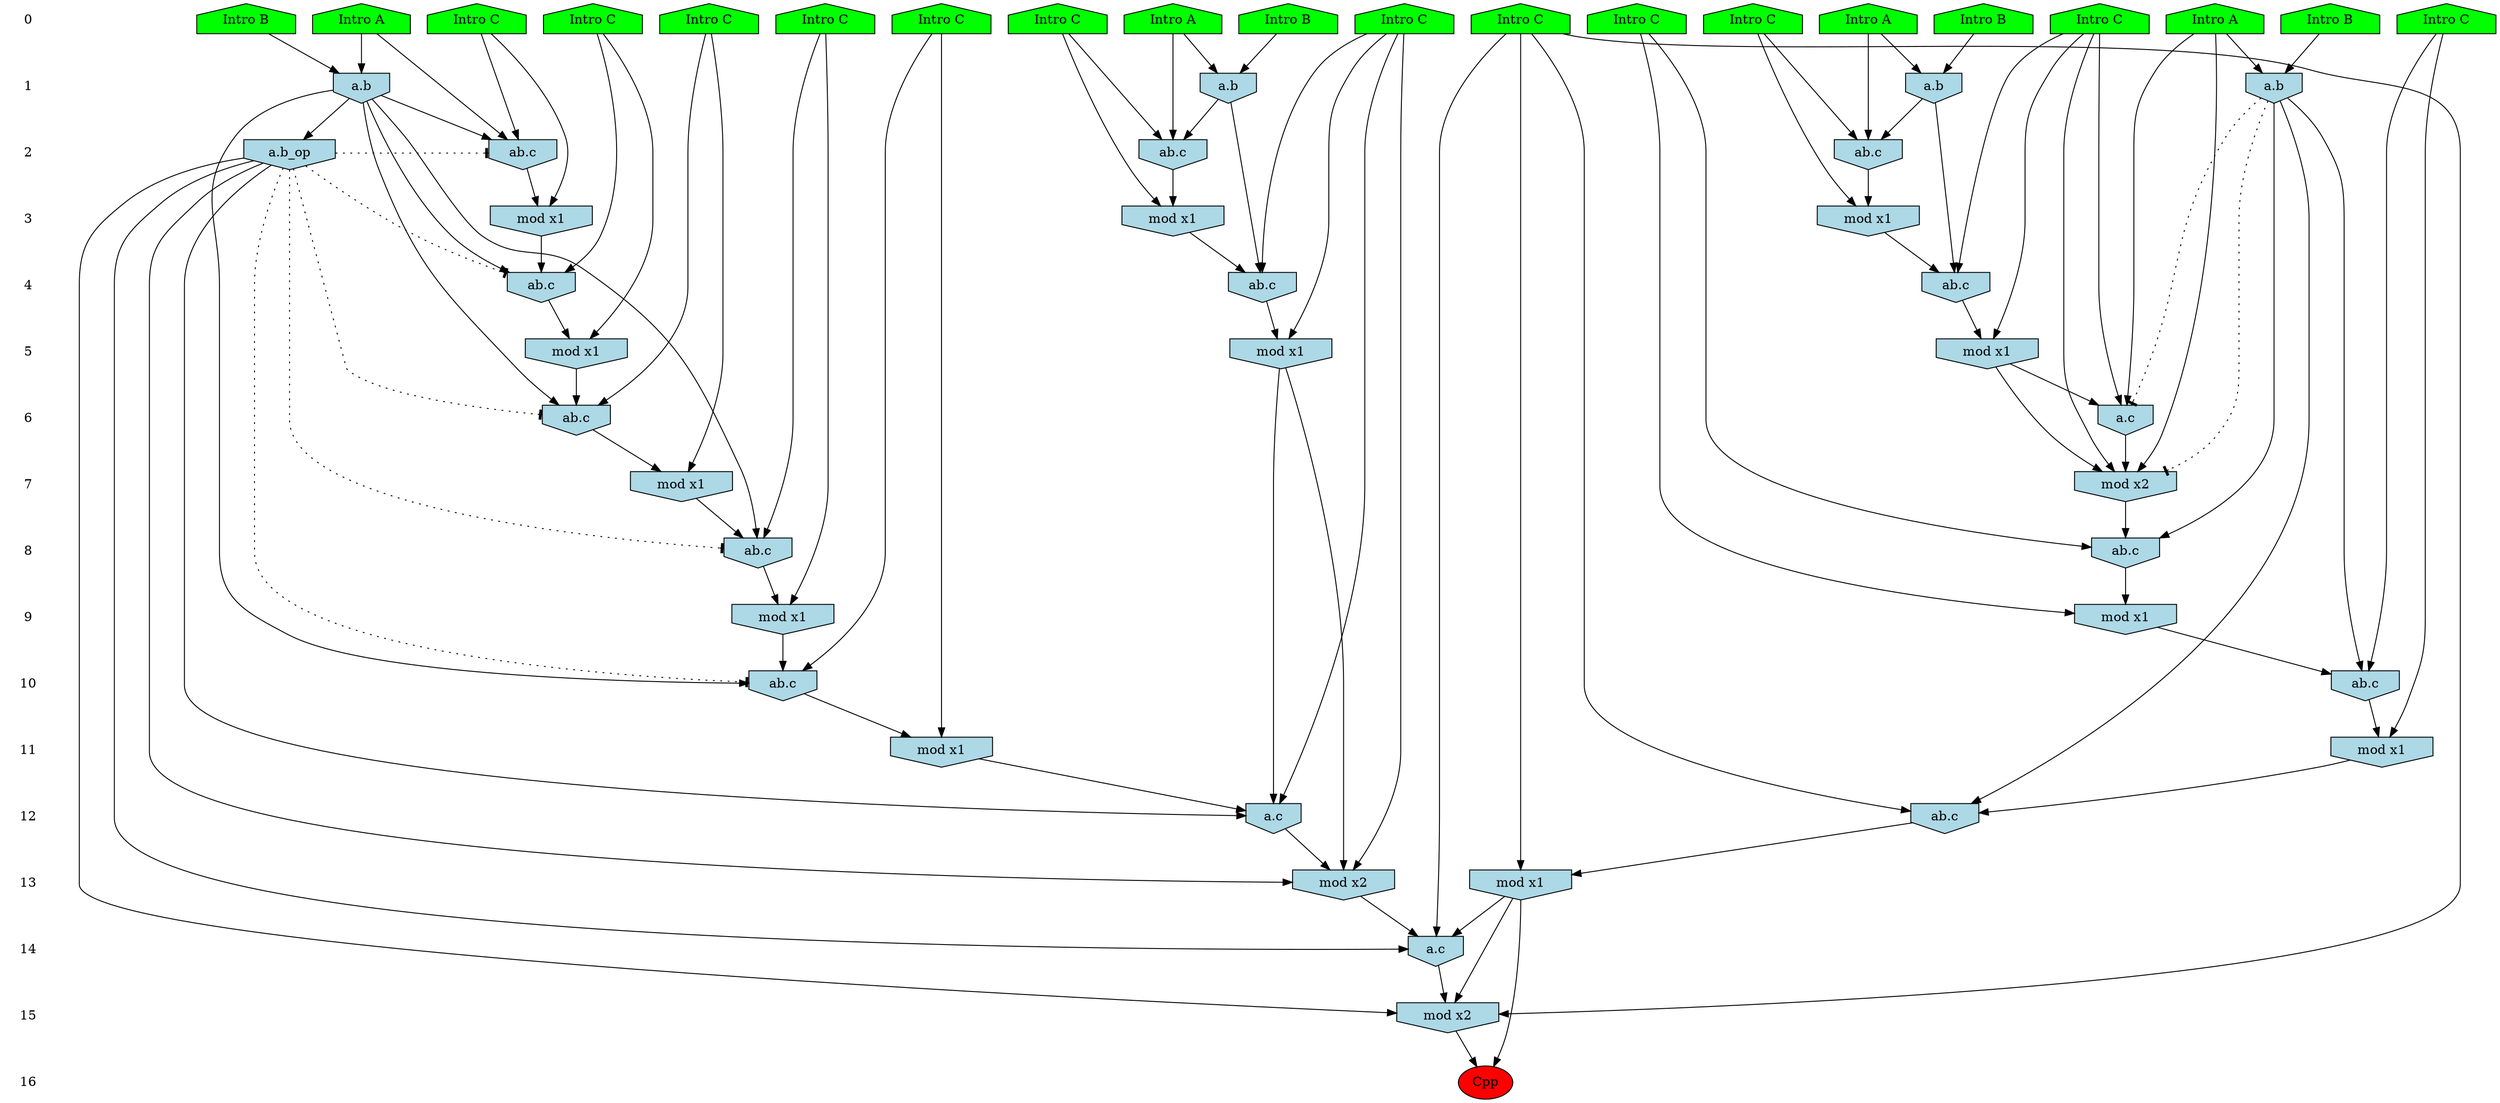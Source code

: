 /* Compression of 1 causal flows obtained in average at 1.761660E+01 t.u */
/* Compressed causal flows were: [3115] */
digraph G{
 ranksep=.5 ; 
{ rank = same ; "0" [shape=plaintext] ; node_1 [label ="Intro A", shape=house, style=filled, fillcolor=green] ;
node_2 [label ="Intro B", shape=house, style=filled, fillcolor=green] ;
node_3 [label ="Intro B", shape=house, style=filled, fillcolor=green] ;
node_4 [label ="Intro B", shape=house, style=filled, fillcolor=green] ;
node_5 [label ="Intro A", shape=house, style=filled, fillcolor=green] ;
node_6 [label ="Intro A", shape=house, style=filled, fillcolor=green] ;
node_7 [label ="Intro A", shape=house, style=filled, fillcolor=green] ;
node_8 [label ="Intro B", shape=house, style=filled, fillcolor=green] ;
node_9 [label ="Intro C", shape=house, style=filled, fillcolor=green] ;
node_10 [label ="Intro C", shape=house, style=filled, fillcolor=green] ;
node_11 [label ="Intro C", shape=house, style=filled, fillcolor=green] ;
node_12 [label ="Intro C", shape=house, style=filled, fillcolor=green] ;
node_13 [label ="Intro C", shape=house, style=filled, fillcolor=green] ;
node_14 [label ="Intro C", shape=house, style=filled, fillcolor=green] ;
node_15 [label ="Intro C", shape=house, style=filled, fillcolor=green] ;
node_16 [label ="Intro C", shape=house, style=filled, fillcolor=green] ;
node_17 [label ="Intro C", shape=house, style=filled, fillcolor=green] ;
node_18 [label ="Intro C", shape=house, style=filled, fillcolor=green] ;
node_19 [label ="Intro C", shape=house, style=filled, fillcolor=green] ;
node_20 [label ="Intro C", shape=house, style=filled, fillcolor=green] ;
}
{ rank = same ; "1" [shape=plaintext] ; node_21 [label="a.b", shape=invhouse, style=filled, fillcolor = lightblue] ;
node_24 [label="a.b", shape=invhouse, style=filled, fillcolor = lightblue] ;
node_25 [label="a.b", shape=invhouse, style=filled, fillcolor = lightblue] ;
node_41 [label="a.b", shape=invhouse, style=filled, fillcolor = lightblue] ;
}
{ rank = same ; "2" [shape=plaintext] ; node_22 [label="ab.c", shape=invhouse, style=filled, fillcolor = lightblue] ;
node_27 [label="ab.c", shape=invhouse, style=filled, fillcolor = lightblue] ;
node_30 [label="ab.c", shape=invhouse, style=filled, fillcolor = lightblue] ;
node_46 [label="a.b_op", shape=invhouse, style=filled, fillcolor = lightblue] ;
}
{ rank = same ; "3" [shape=plaintext] ; node_23 [label="mod x1", shape=invhouse, style=filled, fillcolor = lightblue] ;
node_32 [label="mod x1", shape=invhouse, style=filled, fillcolor = lightblue] ;
node_33 [label="mod x1", shape=invhouse, style=filled, fillcolor = lightblue] ;
}
{ rank = same ; "4" [shape=plaintext] ; node_26 [label="ab.c", shape=invhouse, style=filled, fillcolor = lightblue] ;
node_34 [label="ab.c", shape=invhouse, style=filled, fillcolor = lightblue] ;
node_36 [label="ab.c", shape=invhouse, style=filled, fillcolor = lightblue] ;
}
{ rank = same ; "5" [shape=plaintext] ; node_28 [label="mod x1", shape=invhouse, style=filled, fillcolor = lightblue] ;
node_35 [label="mod x1", shape=invhouse, style=filled, fillcolor = lightblue] ;
node_37 [label="mod x1", shape=invhouse, style=filled, fillcolor = lightblue] ;
}
{ rank = same ; "6" [shape=plaintext] ; node_29 [label="a.c", shape=invhouse, style=filled, fillcolor = lightblue] ;
node_38 [label="ab.c", shape=invhouse, style=filled, fillcolor = lightblue] ;
}
{ rank = same ; "7" [shape=plaintext] ; node_31 [label="mod x2", shape=invhouse, style=filled, fillcolor = lightblue] ;
node_39 [label="mod x1", shape=invhouse, style=filled, fillcolor = lightblue] ;
}
{ rank = same ; "8" [shape=plaintext] ; node_40 [label="ab.c", shape=invhouse, style=filled, fillcolor = lightblue] ;
node_43 [label="ab.c", shape=invhouse, style=filled, fillcolor = lightblue] ;
}
{ rank = same ; "9" [shape=plaintext] ; node_42 [label="mod x1", shape=invhouse, style=filled, fillcolor = lightblue] ;
node_47 [label="mod x1", shape=invhouse, style=filled, fillcolor = lightblue] ;
}
{ rank = same ; "10" [shape=plaintext] ; node_44 [label="ab.c", shape=invhouse, style=filled, fillcolor = lightblue] ;
node_48 [label="ab.c", shape=invhouse, style=filled, fillcolor = lightblue] ;
}
{ rank = same ; "11" [shape=plaintext] ; node_45 [label="mod x1", shape=invhouse, style=filled, fillcolor = lightblue] ;
node_49 [label="mod x1", shape=invhouse, style=filled, fillcolor = lightblue] ;
}
{ rank = same ; "12" [shape=plaintext] ; node_50 [label="a.c", shape=invhouse, style=filled, fillcolor = lightblue] ;
node_52 [label="ab.c", shape=invhouse, style=filled, fillcolor = lightblue] ;
}
{ rank = same ; "13" [shape=plaintext] ; node_51 [label="mod x2", shape=invhouse, style=filled, fillcolor = lightblue] ;
node_53 [label="mod x1", shape=invhouse, style=filled, fillcolor = lightblue] ;
}
{ rank = same ; "14" [shape=plaintext] ; node_54 [label="a.c", shape=invhouse, style=filled, fillcolor = lightblue] ;
}
{ rank = same ; "15" [shape=plaintext] ; node_55 [label="mod x2", shape=invhouse, style=filled, fillcolor = lightblue] ;
}
{ rank = same ; "16" [shape=plaintext] ; node_56 [label ="Cpp", style=filled, fillcolor=red] ;
}
"0" -> "1" [style="invis"]; 
"1" -> "2" [style="invis"]; 
"2" -> "3" [style="invis"]; 
"3" -> "4" [style="invis"]; 
"4" -> "5" [style="invis"]; 
"5" -> "6" [style="invis"]; 
"6" -> "7" [style="invis"]; 
"7" -> "8" [style="invis"]; 
"8" -> "9" [style="invis"]; 
"9" -> "10" [style="invis"]; 
"10" -> "11" [style="invis"]; 
"11" -> "12" [style="invis"]; 
"12" -> "13" [style="invis"]; 
"13" -> "14" [style="invis"]; 
"14" -> "15" [style="invis"]; 
"15" -> "16" [style="invis"]; 
node_2 -> node_21
node_7 -> node_21
node_7 -> node_22
node_16 -> node_22
node_21 -> node_22
node_16 -> node_23
node_22 -> node_23
node_1 -> node_24
node_4 -> node_24
node_3 -> node_25
node_5 -> node_25
node_9 -> node_26
node_21 -> node_26
node_23 -> node_26
node_1 -> node_27
node_20 -> node_27
node_24 -> node_27
node_9 -> node_28
node_26 -> node_28
node_6 -> node_29
node_9 -> node_29
node_28 -> node_29
node_5 -> node_30
node_12 -> node_30
node_25 -> node_30
node_6 -> node_31
node_9 -> node_31
node_28 -> node_31
node_29 -> node_31
node_20 -> node_32
node_27 -> node_32
node_12 -> node_33
node_30 -> node_33
node_18 -> node_34
node_25 -> node_34
node_33 -> node_34
node_18 -> node_35
node_34 -> node_35
node_11 -> node_36
node_24 -> node_36
node_32 -> node_36
node_11 -> node_37
node_36 -> node_37
node_13 -> node_38
node_24 -> node_38
node_37 -> node_38
node_13 -> node_39
node_38 -> node_39
node_10 -> node_40
node_24 -> node_40
node_39 -> node_40
node_6 -> node_41
node_8 -> node_41
node_10 -> node_42
node_40 -> node_42
node_17 -> node_43
node_31 -> node_43
node_41 -> node_43
node_15 -> node_44
node_24 -> node_44
node_42 -> node_44
node_15 -> node_45
node_44 -> node_45
node_24 -> node_46
node_17 -> node_47
node_43 -> node_47
node_19 -> node_48
node_41 -> node_48
node_47 -> node_48
node_19 -> node_49
node_48 -> node_49
node_18 -> node_50
node_35 -> node_50
node_45 -> node_50
node_46 -> node_50
node_18 -> node_51
node_35 -> node_51
node_46 -> node_51
node_50 -> node_51
node_14 -> node_52
node_41 -> node_52
node_49 -> node_52
node_14 -> node_53
node_52 -> node_53
node_14 -> node_54
node_46 -> node_54
node_51 -> node_54
node_53 -> node_54
node_14 -> node_55
node_46 -> node_55
node_53 -> node_55
node_54 -> node_55
node_53 -> node_56
node_55 -> node_56
node_41 -> node_31 [style=dotted, arrowhead = tee] 
node_41 -> node_29 [style=dotted, arrowhead = tee] 
node_46 -> node_44 [style=dotted, arrowhead = tee] 
node_46 -> node_40 [style=dotted, arrowhead = tee] 
node_46 -> node_38 [style=dotted, arrowhead = tee] 
node_46 -> node_36 [style=dotted, arrowhead = tee] 
node_46 -> node_27 [style=dotted, arrowhead = tee] 
}
/*
 Dot generation time: 0.000234
*/